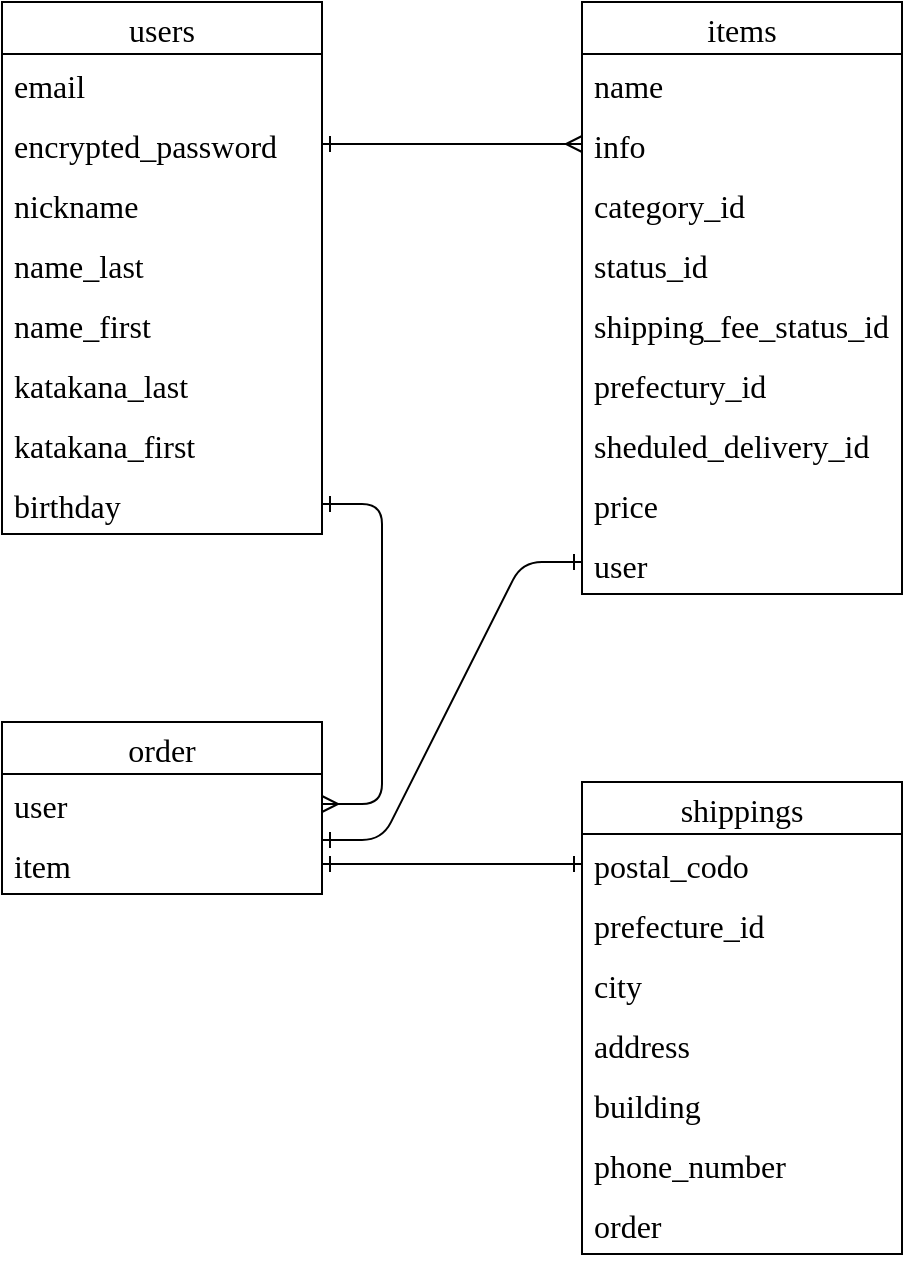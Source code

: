 <mxfile>
    <diagram id="UA45YAs_xbwovEI8awG4" name="ページ1">
        <mxGraphModel dx="567" dy="772" grid="1" gridSize="10" guides="1" tooltips="1" connect="1" arrows="1" fold="1" page="1" pageScale="1" pageWidth="827" pageHeight="1169" math="0" shadow="0">
            <root>
                <mxCell id="0"/>
                <mxCell id="1" parent="0"/>
                <mxCell id="zY4GcX7AI3BTSPr52cC0-1" value="users" style="swimlane;fontStyle=0;childLayout=stackLayout;horizontal=1;startSize=26;horizontalStack=0;resizeParent=1;resizeParentMax=0;resizeLast=0;collapsible=1;marginBottom=0;align=center;fontSize=16;fontFamily=Times New Roman;" vertex="1" parent="1">
                    <mxGeometry x="20" y="30" width="160" height="266" as="geometry"/>
                </mxCell>
                <mxCell id="zY4GcX7AI3BTSPr52cC0-2" value="email" style="text;strokeColor=none;fillColor=none;spacingLeft=4;spacingRight=4;overflow=hidden;rotatable=0;points=[[0,0.5],[1,0.5]];portConstraint=eastwest;fontSize=16;fontFamily=Times New Roman;align=left;" vertex="1" parent="zY4GcX7AI3BTSPr52cC0-1">
                    <mxGeometry y="26" width="160" height="30" as="geometry"/>
                </mxCell>
                <mxCell id="zY4GcX7AI3BTSPr52cC0-32" value="encrypted_password" style="text;strokeColor=none;fillColor=none;spacingLeft=4;spacingRight=4;overflow=hidden;rotatable=0;points=[[0,0.5],[1,0.5]];portConstraint=eastwest;fontSize=16;fontFamily=Times New Roman;align=left;" vertex="1" parent="zY4GcX7AI3BTSPr52cC0-1">
                    <mxGeometry y="56" width="160" height="30" as="geometry"/>
                </mxCell>
                <mxCell id="zY4GcX7AI3BTSPr52cC0-36" value="nickname" style="text;strokeColor=none;fillColor=none;spacingLeft=4;spacingRight=4;overflow=hidden;rotatable=0;points=[[0,0.5],[1,0.5]];portConstraint=eastwest;fontSize=16;fontFamily=Times New Roman;align=left;" vertex="1" parent="zY4GcX7AI3BTSPr52cC0-1">
                    <mxGeometry y="86" width="160" height="30" as="geometry"/>
                </mxCell>
                <mxCell id="zY4GcX7AI3BTSPr52cC0-35" value="name_last" style="text;strokeColor=none;fillColor=none;spacingLeft=4;spacingRight=4;overflow=hidden;rotatable=0;points=[[0,0.5],[1,0.5]];portConstraint=eastwest;fontSize=16;fontFamily=Times New Roman;align=left;" vertex="1" parent="zY4GcX7AI3BTSPr52cC0-1">
                    <mxGeometry y="116" width="160" height="30" as="geometry"/>
                </mxCell>
                <mxCell id="zY4GcX7AI3BTSPr52cC0-34" value="name_first" style="text;strokeColor=none;fillColor=none;spacingLeft=4;spacingRight=4;overflow=hidden;rotatable=0;points=[[0,0.5],[1,0.5]];portConstraint=eastwest;fontSize=16;fontFamily=Times New Roman;align=left;" vertex="1" parent="zY4GcX7AI3BTSPr52cC0-1">
                    <mxGeometry y="146" width="160" height="30" as="geometry"/>
                </mxCell>
                <mxCell id="zY4GcX7AI3BTSPr52cC0-33" value="katakana_last" style="text;strokeColor=none;fillColor=none;spacingLeft=4;spacingRight=4;overflow=hidden;rotatable=0;points=[[0,0.5],[1,0.5]];portConstraint=eastwest;fontSize=16;fontFamily=Times New Roman;align=left;" vertex="1" parent="zY4GcX7AI3BTSPr52cC0-1">
                    <mxGeometry y="176" width="160" height="30" as="geometry"/>
                </mxCell>
                <mxCell id="zY4GcX7AI3BTSPr52cC0-39" value="katakana_first" style="text;strokeColor=none;fillColor=none;spacingLeft=4;spacingRight=4;overflow=hidden;rotatable=0;points=[[0,0.5],[1,0.5]];portConstraint=eastwest;fontSize=16;fontFamily=Times New Roman;align=left;" vertex="1" parent="zY4GcX7AI3BTSPr52cC0-1">
                    <mxGeometry y="206" width="160" height="30" as="geometry"/>
                </mxCell>
                <mxCell id="zY4GcX7AI3BTSPr52cC0-38" value="birthday" style="text;strokeColor=none;fillColor=none;spacingLeft=4;spacingRight=4;overflow=hidden;rotatable=0;points=[[0,0.5],[1,0.5]];portConstraint=eastwest;fontSize=16;fontFamily=Times New Roman;align=left;" vertex="1" parent="zY4GcX7AI3BTSPr52cC0-1">
                    <mxGeometry y="236" width="160" height="30" as="geometry"/>
                </mxCell>
                <mxCell id="zY4GcX7AI3BTSPr52cC0-54" value="items" style="swimlane;fontStyle=0;childLayout=stackLayout;horizontal=1;startSize=26;horizontalStack=0;resizeParent=1;resizeParentMax=0;resizeLast=0;collapsible=1;marginBottom=0;align=center;fontSize=16;fontFamily=Times New Roman;" vertex="1" parent="1">
                    <mxGeometry x="310" y="30" width="160" height="296" as="geometry"/>
                </mxCell>
                <mxCell id="zY4GcX7AI3BTSPr52cC0-55" value="name" style="text;strokeColor=none;fillColor=none;spacingLeft=4;spacingRight=4;overflow=hidden;rotatable=0;points=[[0,0.5],[1,0.5]];portConstraint=eastwest;fontSize=16;fontFamily=Times New Roman;" vertex="1" parent="zY4GcX7AI3BTSPr52cC0-54">
                    <mxGeometry y="26" width="160" height="30" as="geometry"/>
                </mxCell>
                <mxCell id="zY4GcX7AI3BTSPr52cC0-56" value="info" style="text;strokeColor=none;fillColor=none;spacingLeft=4;spacingRight=4;overflow=hidden;rotatable=0;points=[[0,0.5],[1,0.5]];portConstraint=eastwest;fontSize=16;fontFamily=Times New Roman;" vertex="1" parent="zY4GcX7AI3BTSPr52cC0-54">
                    <mxGeometry y="56" width="160" height="30" as="geometry"/>
                </mxCell>
                <mxCell id="zY4GcX7AI3BTSPr52cC0-63" value="category_id" style="text;strokeColor=none;fillColor=none;spacingLeft=4;spacingRight=4;overflow=hidden;rotatable=0;points=[[0,0.5],[1,0.5]];portConstraint=eastwest;fontSize=16;fontFamily=Times New Roman;" vertex="1" parent="zY4GcX7AI3BTSPr52cC0-54">
                    <mxGeometry y="86" width="160" height="30" as="geometry"/>
                </mxCell>
                <mxCell id="zY4GcX7AI3BTSPr52cC0-69" value="status_id" style="text;strokeColor=none;fillColor=none;spacingLeft=4;spacingRight=4;overflow=hidden;rotatable=0;points=[[0,0.5],[1,0.5]];portConstraint=eastwest;fontSize=16;fontFamily=Times New Roman;" vertex="1" parent="zY4GcX7AI3BTSPr52cC0-54">
                    <mxGeometry y="116" width="160" height="30" as="geometry"/>
                </mxCell>
                <mxCell id="zY4GcX7AI3BTSPr52cC0-71" value="shipping_fee_status_id" style="text;strokeColor=none;fillColor=none;spacingLeft=4;spacingRight=4;overflow=hidden;rotatable=0;points=[[0,0.5],[1,0.5]];portConstraint=eastwest;fontSize=16;fontFamily=Times New Roman;" vertex="1" parent="zY4GcX7AI3BTSPr52cC0-54">
                    <mxGeometry y="146" width="160" height="30" as="geometry"/>
                </mxCell>
                <mxCell id="zY4GcX7AI3BTSPr52cC0-68" value="prefectury_id" style="text;strokeColor=none;fillColor=none;spacingLeft=4;spacingRight=4;overflow=hidden;rotatable=0;points=[[0,0.5],[1,0.5]];portConstraint=eastwest;fontSize=16;fontFamily=Times New Roman;" vertex="1" parent="zY4GcX7AI3BTSPr52cC0-54">
                    <mxGeometry y="176" width="160" height="30" as="geometry"/>
                </mxCell>
                <mxCell id="zY4GcX7AI3BTSPr52cC0-72" value="sheduled_delivery_id" style="text;strokeColor=none;fillColor=none;spacingLeft=4;spacingRight=4;overflow=hidden;rotatable=0;points=[[0,0.5],[1,0.5]];portConstraint=eastwest;fontSize=16;fontFamily=Times New Roman;" vertex="1" parent="zY4GcX7AI3BTSPr52cC0-54">
                    <mxGeometry y="206" width="160" height="30" as="geometry"/>
                </mxCell>
                <mxCell id="zY4GcX7AI3BTSPr52cC0-73" value="price" style="text;strokeColor=none;fillColor=none;spacingLeft=4;spacingRight=4;overflow=hidden;rotatable=0;points=[[0,0.5],[1,0.5]];portConstraint=eastwest;fontSize=16;fontFamily=Times New Roman;" vertex="1" parent="zY4GcX7AI3BTSPr52cC0-54">
                    <mxGeometry y="236" width="160" height="30" as="geometry"/>
                </mxCell>
                <mxCell id="zY4GcX7AI3BTSPr52cC0-70" value="user" style="text;strokeColor=none;fillColor=none;spacingLeft=4;spacingRight=4;overflow=hidden;rotatable=0;points=[[0,0.5],[1,0.5]];portConstraint=eastwest;fontSize=16;fontFamily=Times New Roman;" vertex="1" parent="zY4GcX7AI3BTSPr52cC0-54">
                    <mxGeometry y="266" width="160" height="30" as="geometry"/>
                </mxCell>
                <mxCell id="zY4GcX7AI3BTSPr52cC0-74" style="edgeStyle=none;html=1;exitX=1;exitY=0.5;exitDx=0;exitDy=0;entryX=0;entryY=0.5;entryDx=0;entryDy=0;fontFamily=Times New Roman;fontSize=16;startArrow=ERone;startFill=0;endArrow=ERmany;endFill=0;targetPerimeterSpacing=6;strokeWidth=1;" edge="1" parent="1" source="zY4GcX7AI3BTSPr52cC0-32" target="zY4GcX7AI3BTSPr52cC0-56">
                    <mxGeometry relative="1" as="geometry"/>
                </mxCell>
                <mxCell id="zY4GcX7AI3BTSPr52cC0-76" value="order" style="swimlane;fontStyle=0;childLayout=stackLayout;horizontal=1;startSize=26;horizontalStack=0;resizeParent=1;resizeParentMax=0;resizeLast=0;collapsible=1;marginBottom=0;align=center;fontSize=16;fontFamily=Times New Roman;" vertex="1" parent="1">
                    <mxGeometry x="20" y="390" width="160" height="86" as="geometry"/>
                </mxCell>
                <mxCell id="zY4GcX7AI3BTSPr52cC0-77" value="user" style="text;strokeColor=none;fillColor=none;spacingLeft=4;spacingRight=4;overflow=hidden;rotatable=0;points=[[0,0.5],[1,0.5]];portConstraint=eastwest;fontSize=16;fontFamily=Times New Roman;" vertex="1" parent="zY4GcX7AI3BTSPr52cC0-76">
                    <mxGeometry y="26" width="160" height="30" as="geometry"/>
                </mxCell>
                <mxCell id="zY4GcX7AI3BTSPr52cC0-78" value="item" style="text;strokeColor=none;fillColor=none;spacingLeft=4;spacingRight=4;overflow=hidden;rotatable=0;points=[[0,0.5],[1,0.5]];portConstraint=eastwest;fontSize=16;fontFamily=Times New Roman;" vertex="1" parent="zY4GcX7AI3BTSPr52cC0-76">
                    <mxGeometry y="56" width="160" height="30" as="geometry"/>
                </mxCell>
                <mxCell id="zY4GcX7AI3BTSPr52cC0-80" value="" style="edgeStyle=entityRelationEdgeStyle;fontSize=12;html=1;endArrow=ERone;endFill=1;strokeWidth=1;fontFamily=Times New Roman;targetPerimeterSpacing=6;exitX=1;exitY=0.5;exitDx=0;exitDy=0;entryX=1;entryY=0.5;entryDx=0;entryDy=0;startArrow=ERmany;startFill=0;" edge="1" parent="1" source="zY4GcX7AI3BTSPr52cC0-77" target="zY4GcX7AI3BTSPr52cC0-38">
                    <mxGeometry width="100" height="100" relative="1" as="geometry">
                        <mxPoint x="140" y="410" as="sourcePoint"/>
                        <mxPoint x="210" y="320" as="targetPoint"/>
                    </mxGeometry>
                </mxCell>
                <mxCell id="zY4GcX7AI3BTSPr52cC0-83" value="shippings" style="swimlane;fontStyle=0;childLayout=stackLayout;horizontal=1;startSize=26;horizontalStack=0;resizeParent=1;resizeParentMax=0;resizeLast=0;collapsible=1;marginBottom=0;align=center;fontSize=16;fontFamily=Times New Roman;" vertex="1" parent="1">
                    <mxGeometry x="310" y="420" width="160" height="236" as="geometry"/>
                </mxCell>
                <mxCell id="zY4GcX7AI3BTSPr52cC0-84" value="postal_codo" style="text;strokeColor=none;fillColor=none;spacingLeft=4;spacingRight=4;overflow=hidden;rotatable=0;points=[[0,0.5],[1,0.5]];portConstraint=eastwest;fontSize=16;fontFamily=Times New Roman;" vertex="1" parent="zY4GcX7AI3BTSPr52cC0-83">
                    <mxGeometry y="26" width="160" height="30" as="geometry"/>
                </mxCell>
                <mxCell id="zY4GcX7AI3BTSPr52cC0-85" value="prefecture_id" style="text;strokeColor=none;fillColor=none;spacingLeft=4;spacingRight=4;overflow=hidden;rotatable=0;points=[[0,0.5],[1,0.5]];portConstraint=eastwest;fontSize=16;fontFamily=Times New Roman;" vertex="1" parent="zY4GcX7AI3BTSPr52cC0-83">
                    <mxGeometry y="56" width="160" height="30" as="geometry"/>
                </mxCell>
                <mxCell id="zY4GcX7AI3BTSPr52cC0-90" value="city" style="text;strokeColor=none;fillColor=none;spacingLeft=4;spacingRight=4;overflow=hidden;rotatable=0;points=[[0,0.5],[1,0.5]];portConstraint=eastwest;fontSize=16;fontFamily=Times New Roman;" vertex="1" parent="zY4GcX7AI3BTSPr52cC0-83">
                    <mxGeometry y="86" width="160" height="30" as="geometry"/>
                </mxCell>
                <mxCell id="zY4GcX7AI3BTSPr52cC0-89" value="address" style="text;strokeColor=none;fillColor=none;spacingLeft=4;spacingRight=4;overflow=hidden;rotatable=0;points=[[0,0.5],[1,0.5]];portConstraint=eastwest;fontSize=16;fontFamily=Times New Roman;" vertex="1" parent="zY4GcX7AI3BTSPr52cC0-83">
                    <mxGeometry y="116" width="160" height="30" as="geometry"/>
                </mxCell>
                <mxCell id="zY4GcX7AI3BTSPr52cC0-88" value="building" style="text;strokeColor=none;fillColor=none;spacingLeft=4;spacingRight=4;overflow=hidden;rotatable=0;points=[[0,0.5],[1,0.5]];portConstraint=eastwest;fontSize=16;fontFamily=Times New Roman;" vertex="1" parent="zY4GcX7AI3BTSPr52cC0-83">
                    <mxGeometry y="146" width="160" height="30" as="geometry"/>
                </mxCell>
                <mxCell id="zY4GcX7AI3BTSPr52cC0-87" value="phone_number" style="text;strokeColor=none;fillColor=none;spacingLeft=4;spacingRight=4;overflow=hidden;rotatable=0;points=[[0,0.5],[1,0.5]];portConstraint=eastwest;fontSize=16;fontFamily=Times New Roman;" vertex="1" parent="zY4GcX7AI3BTSPr52cC0-83">
                    <mxGeometry y="176" width="160" height="30" as="geometry"/>
                </mxCell>
                <mxCell id="zY4GcX7AI3BTSPr52cC0-86" value="order" style="text;strokeColor=none;fillColor=none;spacingLeft=4;spacingRight=4;overflow=hidden;rotatable=0;points=[[0,0.5],[1,0.5]];portConstraint=eastwest;fontSize=16;fontFamily=Times New Roman;" vertex="1" parent="zY4GcX7AI3BTSPr52cC0-83">
                    <mxGeometry y="206" width="160" height="30" as="geometry"/>
                </mxCell>
                <mxCell id="zY4GcX7AI3BTSPr52cC0-91" style="edgeStyle=none;html=1;exitX=1;exitY=0.5;exitDx=0;exitDy=0;entryX=0;entryY=0.5;entryDx=0;entryDy=0;strokeWidth=1;fontFamily=Times New Roman;fontSize=16;startArrow=ERone;startFill=0;endArrow=ERone;endFill=0;targetPerimeterSpacing=6;" edge="1" parent="1" source="zY4GcX7AI3BTSPr52cC0-78" target="zY4GcX7AI3BTSPr52cC0-84">
                    <mxGeometry relative="1" as="geometry"/>
                </mxCell>
                <mxCell id="zY4GcX7AI3BTSPr52cC0-92" value="" style="edgeStyle=entityRelationEdgeStyle;fontSize=12;html=1;endArrow=ERone;endFill=1;strokeWidth=1;fontFamily=Times New Roman;targetPerimeterSpacing=6;startArrow=ERone;startFill=0;" edge="1" parent="1">
                    <mxGeometry width="100" height="100" relative="1" as="geometry">
                        <mxPoint x="180" y="449" as="sourcePoint"/>
                        <mxPoint x="310" y="310" as="targetPoint"/>
                    </mxGeometry>
                </mxCell>
            </root>
        </mxGraphModel>
    </diagram>
</mxfile>